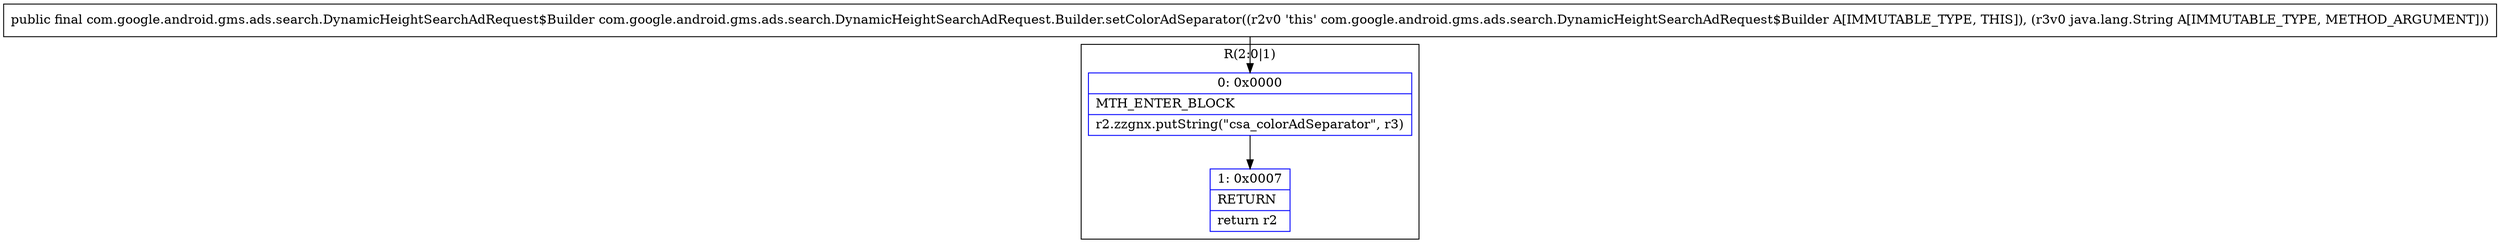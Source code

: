 digraph "CFG forcom.google.android.gms.ads.search.DynamicHeightSearchAdRequest.Builder.setColorAdSeparator(Ljava\/lang\/String;)Lcom\/google\/android\/gms\/ads\/search\/DynamicHeightSearchAdRequest$Builder;" {
subgraph cluster_Region_1084784360 {
label = "R(2:0|1)";
node [shape=record,color=blue];
Node_0 [shape=record,label="{0\:\ 0x0000|MTH_ENTER_BLOCK\l|r2.zzgnx.putString(\"csa_colorAdSeparator\", r3)\l}"];
Node_1 [shape=record,label="{1\:\ 0x0007|RETURN\l|return r2\l}"];
}
MethodNode[shape=record,label="{public final com.google.android.gms.ads.search.DynamicHeightSearchAdRequest$Builder com.google.android.gms.ads.search.DynamicHeightSearchAdRequest.Builder.setColorAdSeparator((r2v0 'this' com.google.android.gms.ads.search.DynamicHeightSearchAdRequest$Builder A[IMMUTABLE_TYPE, THIS]), (r3v0 java.lang.String A[IMMUTABLE_TYPE, METHOD_ARGUMENT])) }"];
MethodNode -> Node_0;
Node_0 -> Node_1;
}

